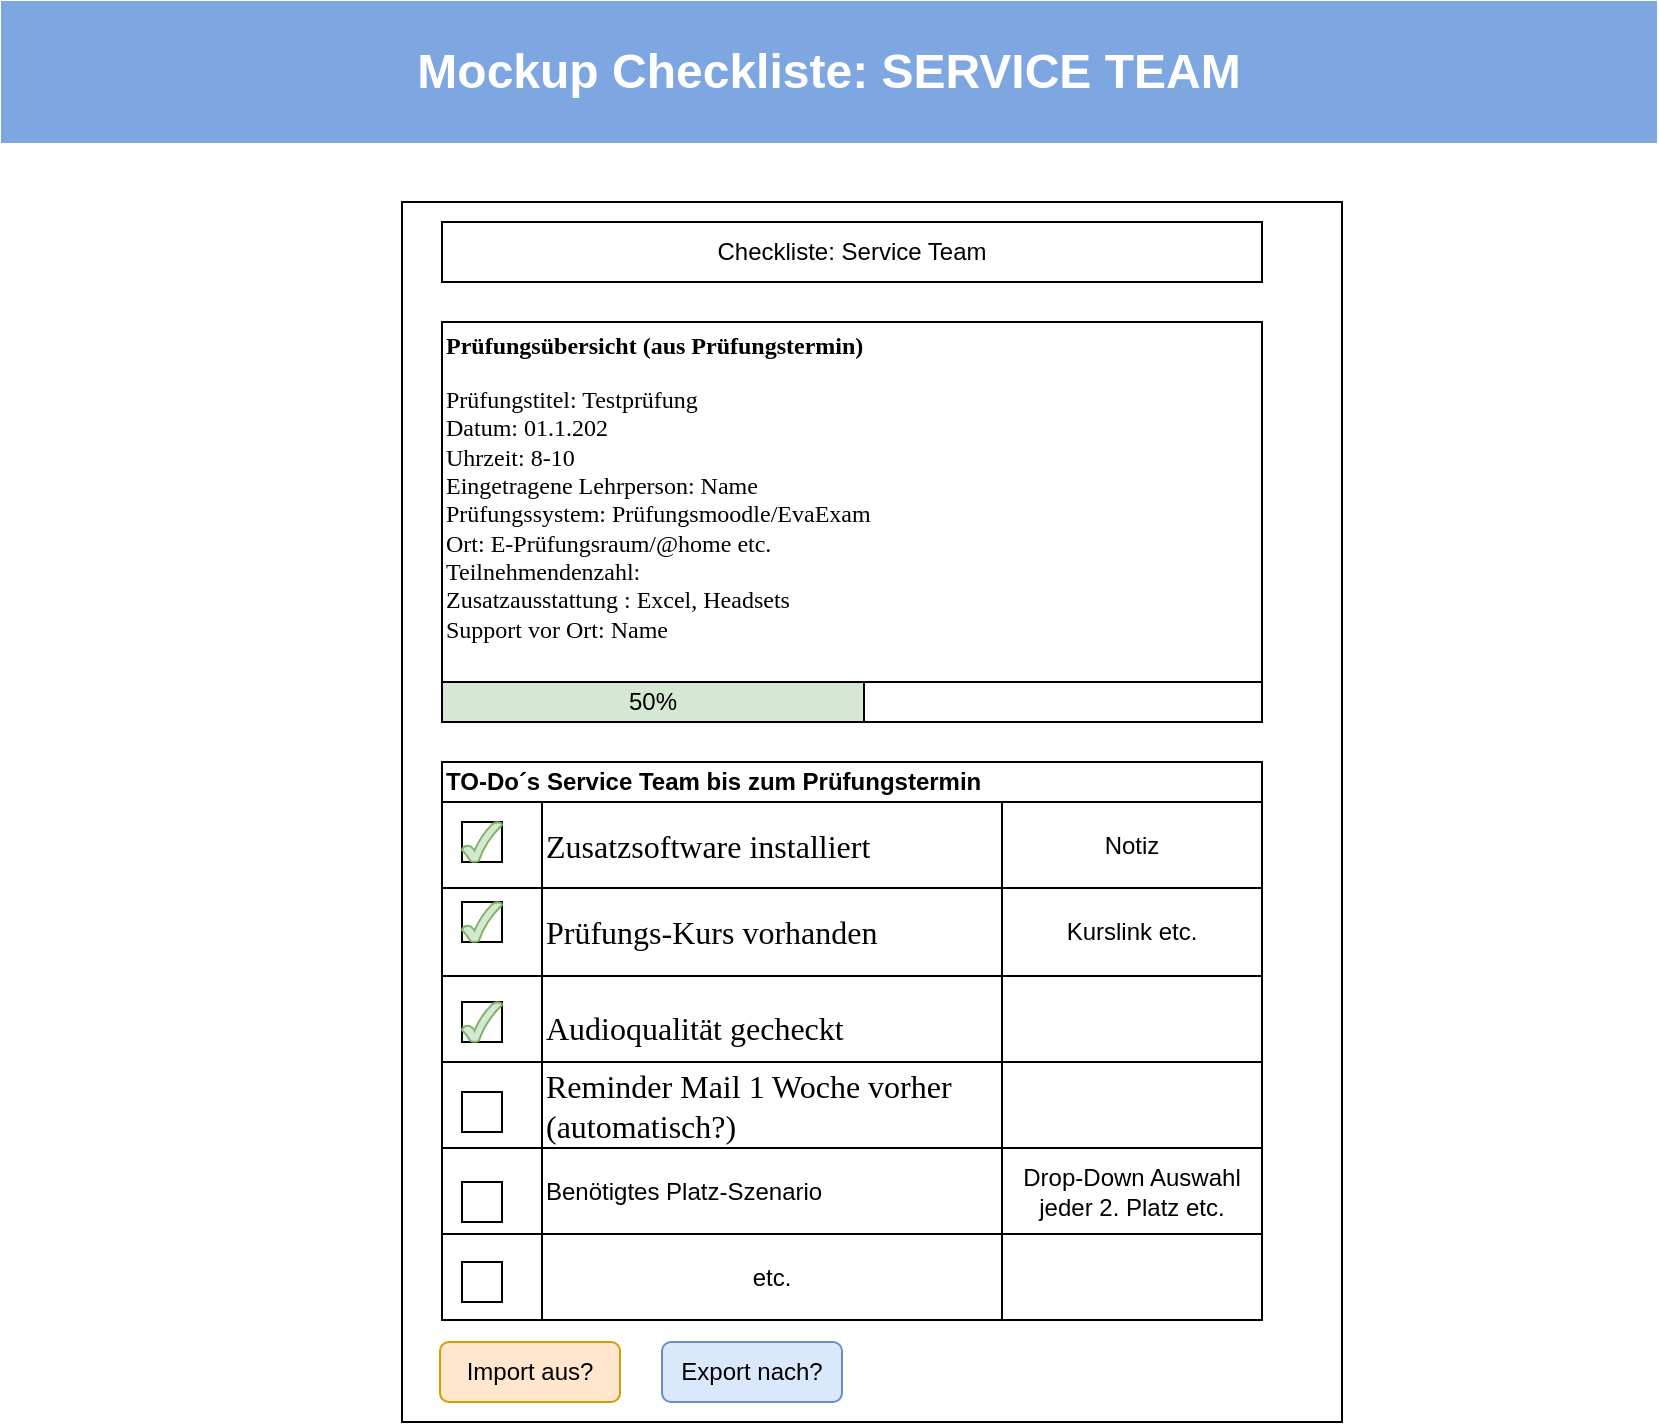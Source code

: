 <mxfile version="24.7.4">
  <diagram name="Seite-1" id="QePmAiiE0mgy76Y-YjiM">
    <mxGraphModel dx="1434" dy="772" grid="1" gridSize="10" guides="1" tooltips="1" connect="1" arrows="1" fold="1" page="1" pageScale="1" pageWidth="827" pageHeight="1169" math="0" shadow="0">
      <root>
        <mxCell id="0" />
        <mxCell id="1" parent="0" />
        <mxCell id="oy0ywMP4_1u3T_L_3BSF-1" value="&lt;font style=&quot;font-size: 24px;&quot; color=&quot;#ffffff&quot;&gt;&lt;b&gt;Mockup Checkliste: SERVICE TEAM&lt;/b&gt;&lt;/font&gt;" style="rounded=0;whiteSpace=wrap;html=1;fillColor=#7EA6E0;strokeColor=#7EA6E0;" parent="1" vertex="1">
          <mxGeometry y="20" width="827" height="70" as="geometry" />
        </mxCell>
        <mxCell id="zUiShujMp0SEYhunsbVT-1" value="" style="rounded=0;whiteSpace=wrap;html=1;" vertex="1" parent="1">
          <mxGeometry x="200" y="120" width="470" height="610" as="geometry" />
        </mxCell>
        <mxCell id="zUiShujMp0SEYhunsbVT-2" value="Checkliste: Service Team" style="rounded=0;whiteSpace=wrap;html=1;" vertex="1" parent="1">
          <mxGeometry x="220" y="130" width="410" height="30" as="geometry" />
        </mxCell>
        <mxCell id="zUiShujMp0SEYhunsbVT-3" value="&lt;p class=&quot;MsoNormal&quot;&gt;&lt;b style=&quot;mso-bidi-font-weight:normal&quot;&gt;&lt;font face=&quot;omEwTt3iOOV243laJ29D&quot;&gt;Prüfungsübersicht (aus Prüfungstermin)&lt;/font&gt;&lt;/b&gt;&lt;/p&gt;&lt;p class=&quot;MsoNormal&quot;&gt;&lt;font face=&quot;omEwTt3iOOV243laJ29D&quot;&gt;Prüfungstitel: Testprüfung&lt;br&gt;&lt;/font&gt;&lt;span style=&quot;font-family: omEwTt3iOOV243laJ29D; background-color: initial;&quot;&gt;Datum: 01.1.202&lt;br&gt;&lt;/span&gt;&lt;span style=&quot;font-family: omEwTt3iOOV243laJ29D; background-color: initial;&quot;&gt;Uhrzeit: 8-10&lt;br&gt;&lt;/span&gt;&lt;span style=&quot;font-family: omEwTt3iOOV243laJ29D; background-color: initial;&quot;&gt;Eingetragene Lehrperson: Name&lt;br&gt;&lt;/span&gt;&lt;span style=&quot;font-family: omEwTt3iOOV243laJ29D; background-color: initial;&quot;&gt;Prüfungssystem: Prüfungsmoodle/EvaExam&lt;br&gt;&lt;/span&gt;&lt;span style=&quot;font-family: omEwTt3iOOV243laJ29D; background-color: initial;&quot;&gt;Ort: E-Prüfungsraum/@home etc.&lt;br&gt;&lt;/span&gt;&lt;span style=&quot;background-color: initial; font-family: omEwTt3iOOV243laJ29D;&quot;&gt;Teilnehmendenzahl:&lt;br&gt;&lt;/span&gt;&lt;span style=&quot;background-color: initial; font-family: omEwTt3iOOV243laJ29D;&quot;&gt;Zusatzausstattung : Excel, Headsets&lt;br&gt;&lt;/span&gt;&lt;span style=&quot;background-color: initial; font-family: omEwTt3iOOV243laJ29D;&quot;&gt;Support vor Ort: Name&lt;/span&gt;&lt;/p&gt;&lt;div&gt;&lt;br&gt;&lt;/div&gt;" style="rounded=0;whiteSpace=wrap;html=1;align=left;" vertex="1" parent="1">
          <mxGeometry x="220" y="180" width="410" height="180" as="geometry" />
        </mxCell>
        <mxCell id="zUiShujMp0SEYhunsbVT-30" value="" style="shape=table;startSize=0;container=1;collapsible=0;childLayout=tableLayout;align=left;" vertex="1" parent="1">
          <mxGeometry x="220" y="420" width="410" height="259" as="geometry" />
        </mxCell>
        <mxCell id="zUiShujMp0SEYhunsbVT-31" value="" style="shape=tableRow;horizontal=0;startSize=0;swimlaneHead=0;swimlaneBody=0;strokeColor=inherit;top=0;left=0;bottom=0;right=0;collapsible=0;dropTarget=0;fillColor=none;points=[[0,0.5],[1,0.5]];portConstraint=eastwest;align=left;" vertex="1" parent="zUiShujMp0SEYhunsbVT-30">
          <mxGeometry width="410" height="43" as="geometry" />
        </mxCell>
        <mxCell id="zUiShujMp0SEYhunsbVT-32" value="" style="shape=partialRectangle;html=1;whiteSpace=wrap;connectable=0;strokeColor=inherit;overflow=hidden;fillColor=none;top=0;left=0;bottom=0;right=0;pointerEvents=1;" vertex="1" parent="zUiShujMp0SEYhunsbVT-31">
          <mxGeometry width="50" height="43" as="geometry">
            <mxRectangle width="50" height="43" as="alternateBounds" />
          </mxGeometry>
        </mxCell>
        <mxCell id="zUiShujMp0SEYhunsbVT-33" value="&lt;span style=&quot;font-size:12.0pt;font-family:Akkurat-Light;&lt;br/&gt;mso-fareast-font-family:&amp;quot;Times New Roman&amp;quot;;mso-fareast-theme-font:minor-fareast;&lt;br/&gt;mso-bidi-font-family:&amp;quot;Times New Roman&amp;quot;;mso-ansi-language:DE;mso-fareast-language:&lt;br/&gt;DE;mso-bidi-language:AR-SA&quot;&gt;Zusatzsoftware installiert&lt;/span&gt;" style="shape=partialRectangle;html=1;whiteSpace=wrap;connectable=0;strokeColor=inherit;overflow=hidden;fillColor=none;top=0;left=0;bottom=0;right=0;pointerEvents=1;align=left;" vertex="1" parent="zUiShujMp0SEYhunsbVT-31">
          <mxGeometry x="50" width="230" height="43" as="geometry">
            <mxRectangle width="230" height="43" as="alternateBounds" />
          </mxGeometry>
        </mxCell>
        <mxCell id="zUiShujMp0SEYhunsbVT-64" value="Notiz" style="shape=partialRectangle;html=1;whiteSpace=wrap;connectable=0;strokeColor=inherit;overflow=hidden;fillColor=none;top=0;left=0;bottom=0;right=0;pointerEvents=1;" vertex="1" parent="zUiShujMp0SEYhunsbVT-31">
          <mxGeometry x="280" width="130" height="43" as="geometry">
            <mxRectangle width="130" height="43" as="alternateBounds" />
          </mxGeometry>
        </mxCell>
        <mxCell id="zUiShujMp0SEYhunsbVT-34" value="" style="shape=tableRow;horizontal=0;startSize=0;swimlaneHead=0;swimlaneBody=0;strokeColor=inherit;top=0;left=0;bottom=0;right=0;collapsible=0;dropTarget=0;fillColor=none;points=[[0,0.5],[1,0.5]];portConstraint=eastwest;" vertex="1" parent="zUiShujMp0SEYhunsbVT-30">
          <mxGeometry y="43" width="410" height="44" as="geometry" />
        </mxCell>
        <mxCell id="zUiShujMp0SEYhunsbVT-35" value="" style="shape=partialRectangle;html=1;whiteSpace=wrap;connectable=0;strokeColor=inherit;overflow=hidden;fillColor=none;top=0;left=0;bottom=0;right=0;pointerEvents=1;" vertex="1" parent="zUiShujMp0SEYhunsbVT-34">
          <mxGeometry width="50" height="44" as="geometry">
            <mxRectangle width="50" height="44" as="alternateBounds" />
          </mxGeometry>
        </mxCell>
        <mxCell id="zUiShujMp0SEYhunsbVT-36" value="&lt;span style=&quot;font-size:12.0pt;font-family:Akkurat-Light;&lt;br/&gt;mso-fareast-font-family:&amp;quot;Times New Roman&amp;quot;;mso-fareast-theme-font:minor-fareast;&lt;br/&gt;mso-bidi-font-family:&amp;quot;Times New Roman&amp;quot;;mso-ansi-language:DE;mso-fareast-language:&lt;br/&gt;DE;mso-bidi-language:AR-SA&quot;&gt;Prüfungs-Kurs vorhanden&lt;/span&gt;" style="shape=partialRectangle;html=1;whiteSpace=wrap;connectable=0;strokeColor=inherit;overflow=hidden;fillColor=none;top=0;left=0;bottom=0;right=0;pointerEvents=1;align=left;" vertex="1" parent="zUiShujMp0SEYhunsbVT-34">
          <mxGeometry x="50" width="230" height="44" as="geometry">
            <mxRectangle width="230" height="44" as="alternateBounds" />
          </mxGeometry>
        </mxCell>
        <mxCell id="zUiShujMp0SEYhunsbVT-65" value="Kurslink etc." style="shape=partialRectangle;html=1;whiteSpace=wrap;connectable=0;strokeColor=inherit;overflow=hidden;fillColor=none;top=0;left=0;bottom=0;right=0;pointerEvents=1;" vertex="1" parent="zUiShujMp0SEYhunsbVT-34">
          <mxGeometry x="280" width="130" height="44" as="geometry">
            <mxRectangle width="130" height="44" as="alternateBounds" />
          </mxGeometry>
        </mxCell>
        <mxCell id="zUiShujMp0SEYhunsbVT-37" value="" style="shape=tableRow;horizontal=0;startSize=0;swimlaneHead=0;swimlaneBody=0;strokeColor=inherit;top=0;left=0;bottom=0;right=0;collapsible=0;dropTarget=0;fillColor=none;points=[[0,0.5],[1,0.5]];portConstraint=eastwest;" vertex="1" parent="zUiShujMp0SEYhunsbVT-30">
          <mxGeometry y="87" width="410" height="43" as="geometry" />
        </mxCell>
        <mxCell id="zUiShujMp0SEYhunsbVT-38" value="" style="shape=partialRectangle;html=1;whiteSpace=wrap;connectable=0;strokeColor=inherit;overflow=hidden;fillColor=none;top=0;left=0;bottom=0;right=0;pointerEvents=1;" vertex="1" parent="zUiShujMp0SEYhunsbVT-37">
          <mxGeometry width="50" height="43" as="geometry">
            <mxRectangle width="50" height="43" as="alternateBounds" />
          </mxGeometry>
        </mxCell>
        <mxCell id="zUiShujMp0SEYhunsbVT-39" value="&#xa;&lt;span style=&quot;font-size:12.0pt;font-family:Akkurat-Light;&#xa;mso-fareast-font-family:&amp;quot;Times New Roman&amp;quot;;mso-fareast-theme-font:minor-fareast;&#xa;mso-bidi-font-family:&amp;quot;Times New Roman&amp;quot;;mso-ansi-language:DE;mso-fareast-language:&#xa;DE;mso-bidi-language:AR-SA&quot;&gt;Audioqualität gecheckt &lt;/span&gt;&#xa;&#xa;&#xa;&#xa;" style="shape=partialRectangle;html=1;whiteSpace=wrap;connectable=0;strokeColor=inherit;overflow=hidden;fillColor=none;top=0;left=0;bottom=0;right=0;pointerEvents=1;align=left;" vertex="1" parent="zUiShujMp0SEYhunsbVT-37">
          <mxGeometry x="50" width="230" height="43" as="geometry">
            <mxRectangle width="230" height="43" as="alternateBounds" />
          </mxGeometry>
        </mxCell>
        <mxCell id="zUiShujMp0SEYhunsbVT-66" style="shape=partialRectangle;html=1;whiteSpace=wrap;connectable=0;strokeColor=inherit;overflow=hidden;fillColor=none;top=0;left=0;bottom=0;right=0;pointerEvents=1;" vertex="1" parent="zUiShujMp0SEYhunsbVT-37">
          <mxGeometry x="280" width="130" height="43" as="geometry">
            <mxRectangle width="130" height="43" as="alternateBounds" />
          </mxGeometry>
        </mxCell>
        <mxCell id="zUiShujMp0SEYhunsbVT-52" style="shape=tableRow;horizontal=0;startSize=0;swimlaneHead=0;swimlaneBody=0;strokeColor=inherit;top=0;left=0;bottom=0;right=0;collapsible=0;dropTarget=0;fillColor=none;points=[[0,0.5],[1,0.5]];portConstraint=eastwest;" vertex="1" parent="zUiShujMp0SEYhunsbVT-30">
          <mxGeometry y="130" width="410" height="43" as="geometry" />
        </mxCell>
        <mxCell id="zUiShujMp0SEYhunsbVT-53" style="shape=partialRectangle;html=1;whiteSpace=wrap;connectable=0;strokeColor=inherit;overflow=hidden;fillColor=none;top=0;left=0;bottom=0;right=0;pointerEvents=1;" vertex="1" parent="zUiShujMp0SEYhunsbVT-52">
          <mxGeometry width="50" height="43" as="geometry">
            <mxRectangle width="50" height="43" as="alternateBounds" />
          </mxGeometry>
        </mxCell>
        <mxCell id="zUiShujMp0SEYhunsbVT-54" value="&lt;span style=&quot;font-size:12.0pt;font-family:Akkurat-Light;&lt;br/&gt;mso-fareast-font-family:&amp;quot;Times New Roman&amp;quot;;mso-fareast-theme-font:minor-fareast;&lt;br/&gt;mso-bidi-font-family:&amp;quot;Times New Roman&amp;quot;;mso-ansi-language:DE;mso-fareast-language:&lt;br/&gt;DE;mso-bidi-language:AR-SA&quot;&gt;Reminder Mail 1 Woche vorher (automatisch?)&amp;nbsp;&lt;/span&gt;" style="shape=partialRectangle;html=1;whiteSpace=wrap;connectable=0;strokeColor=inherit;overflow=hidden;fillColor=none;top=0;left=0;bottom=0;right=0;pointerEvents=1;align=left;" vertex="1" parent="zUiShujMp0SEYhunsbVT-52">
          <mxGeometry x="50" width="230" height="43" as="geometry">
            <mxRectangle width="230" height="43" as="alternateBounds" />
          </mxGeometry>
        </mxCell>
        <mxCell id="zUiShujMp0SEYhunsbVT-67" style="shape=partialRectangle;html=1;whiteSpace=wrap;connectable=0;strokeColor=inherit;overflow=hidden;fillColor=none;top=0;left=0;bottom=0;right=0;pointerEvents=1;" vertex="1" parent="zUiShujMp0SEYhunsbVT-52">
          <mxGeometry x="280" width="130" height="43" as="geometry">
            <mxRectangle width="130" height="43" as="alternateBounds" />
          </mxGeometry>
        </mxCell>
        <mxCell id="zUiShujMp0SEYhunsbVT-49" style="shape=tableRow;horizontal=0;startSize=0;swimlaneHead=0;swimlaneBody=0;strokeColor=inherit;top=0;left=0;bottom=0;right=0;collapsible=0;dropTarget=0;fillColor=none;points=[[0,0.5],[1,0.5]];portConstraint=eastwest;" vertex="1" parent="zUiShujMp0SEYhunsbVT-30">
          <mxGeometry y="173" width="410" height="43" as="geometry" />
        </mxCell>
        <mxCell id="zUiShujMp0SEYhunsbVT-50" style="shape=partialRectangle;html=1;whiteSpace=wrap;connectable=0;strokeColor=inherit;overflow=hidden;fillColor=none;top=0;left=0;bottom=0;right=0;pointerEvents=1;" vertex="1" parent="zUiShujMp0SEYhunsbVT-49">
          <mxGeometry width="50" height="43" as="geometry">
            <mxRectangle width="50" height="43" as="alternateBounds" />
          </mxGeometry>
        </mxCell>
        <mxCell id="zUiShujMp0SEYhunsbVT-51" value="Benötigtes Platz-Szenario" style="shape=partialRectangle;html=1;whiteSpace=wrap;connectable=0;strokeColor=inherit;overflow=hidden;fillColor=none;top=0;left=0;bottom=0;right=0;pointerEvents=1;align=left;" vertex="1" parent="zUiShujMp0SEYhunsbVT-49">
          <mxGeometry x="50" width="230" height="43" as="geometry">
            <mxRectangle width="230" height="43" as="alternateBounds" />
          </mxGeometry>
        </mxCell>
        <mxCell id="zUiShujMp0SEYhunsbVT-68" value="Drop-Down Auswahl jeder 2. Platz etc." style="shape=partialRectangle;html=1;whiteSpace=wrap;connectable=0;strokeColor=inherit;overflow=hidden;fillColor=none;top=0;left=0;bottom=0;right=0;pointerEvents=1;" vertex="1" parent="zUiShujMp0SEYhunsbVT-49">
          <mxGeometry x="280" width="130" height="43" as="geometry">
            <mxRectangle width="130" height="43" as="alternateBounds" />
          </mxGeometry>
        </mxCell>
        <mxCell id="zUiShujMp0SEYhunsbVT-46" style="shape=tableRow;horizontal=0;startSize=0;swimlaneHead=0;swimlaneBody=0;strokeColor=inherit;top=0;left=0;bottom=0;right=0;collapsible=0;dropTarget=0;fillColor=none;points=[[0,0.5],[1,0.5]];portConstraint=eastwest;" vertex="1" parent="zUiShujMp0SEYhunsbVT-30">
          <mxGeometry y="216" width="410" height="43" as="geometry" />
        </mxCell>
        <mxCell id="zUiShujMp0SEYhunsbVT-47" style="shape=partialRectangle;html=1;whiteSpace=wrap;connectable=0;strokeColor=inherit;overflow=hidden;fillColor=none;top=0;left=0;bottom=0;right=0;pointerEvents=1;" vertex="1" parent="zUiShujMp0SEYhunsbVT-46">
          <mxGeometry width="50" height="43" as="geometry">
            <mxRectangle width="50" height="43" as="alternateBounds" />
          </mxGeometry>
        </mxCell>
        <mxCell id="zUiShujMp0SEYhunsbVT-48" value="etc." style="shape=partialRectangle;html=1;whiteSpace=wrap;connectable=0;strokeColor=inherit;overflow=hidden;fillColor=none;top=0;left=0;bottom=0;right=0;pointerEvents=1;" vertex="1" parent="zUiShujMp0SEYhunsbVT-46">
          <mxGeometry x="50" width="230" height="43" as="geometry">
            <mxRectangle width="230" height="43" as="alternateBounds" />
          </mxGeometry>
        </mxCell>
        <mxCell id="zUiShujMp0SEYhunsbVT-69" style="shape=partialRectangle;html=1;whiteSpace=wrap;connectable=0;strokeColor=inherit;overflow=hidden;fillColor=none;top=0;left=0;bottom=0;right=0;pointerEvents=1;" vertex="1" parent="zUiShujMp0SEYhunsbVT-46">
          <mxGeometry x="280" width="130" height="43" as="geometry">
            <mxRectangle width="130" height="43" as="alternateBounds" />
          </mxGeometry>
        </mxCell>
        <mxCell id="zUiShujMp0SEYhunsbVT-40" value="" style="rounded=0;whiteSpace=wrap;html=1;" vertex="1" parent="1">
          <mxGeometry x="220" y="360" width="410" height="20" as="geometry" />
        </mxCell>
        <mxCell id="zUiShujMp0SEYhunsbVT-41" value="50%" style="rounded=0;whiteSpace=wrap;html=1;strokeColor=default;fillColor=#D5E8D4;" vertex="1" parent="1">
          <mxGeometry x="220" y="360" width="211" height="20" as="geometry" />
        </mxCell>
        <mxCell id="zUiShujMp0SEYhunsbVT-42" value="" style="rounded=0;whiteSpace=wrap;html=1;" vertex="1" parent="1">
          <mxGeometry x="230" y="430" width="20" height="20" as="geometry" />
        </mxCell>
        <mxCell id="zUiShujMp0SEYhunsbVT-55" value="" style="verticalLabelPosition=bottom;verticalAlign=top;html=1;shape=mxgraph.basic.tick;fillColor=#d5e8d4;strokeColor=#82b366;" vertex="1" parent="1">
          <mxGeometry x="230" y="430" width="20" height="20" as="geometry" />
        </mxCell>
        <mxCell id="zUiShujMp0SEYhunsbVT-56" value="" style="rounded=0;whiteSpace=wrap;html=1;" vertex="1" parent="1">
          <mxGeometry x="230" y="470" width="20" height="20" as="geometry" />
        </mxCell>
        <mxCell id="zUiShujMp0SEYhunsbVT-59" value="" style="rounded=0;whiteSpace=wrap;html=1;" vertex="1" parent="1">
          <mxGeometry x="230" y="520" width="20" height="20" as="geometry" />
        </mxCell>
        <mxCell id="zUiShujMp0SEYhunsbVT-61" value="" style="rounded=0;whiteSpace=wrap;html=1;" vertex="1" parent="1">
          <mxGeometry x="230" y="565" width="20" height="20" as="geometry" />
        </mxCell>
        <mxCell id="zUiShujMp0SEYhunsbVT-62" value="" style="rounded=0;whiteSpace=wrap;html=1;" vertex="1" parent="1">
          <mxGeometry x="230" y="610" width="20" height="20" as="geometry" />
        </mxCell>
        <mxCell id="zUiShujMp0SEYhunsbVT-63" value="" style="rounded=0;whiteSpace=wrap;html=1;" vertex="1" parent="1">
          <mxGeometry x="230" y="650" width="20" height="20" as="geometry" />
        </mxCell>
        <mxCell id="zUiShujMp0SEYhunsbVT-70" value="" style="verticalLabelPosition=bottom;verticalAlign=top;html=1;shape=mxgraph.basic.tick;fillColor=#d5e8d4;strokeColor=#82b366;" vertex="1" parent="1">
          <mxGeometry x="230" y="470" width="20" height="20" as="geometry" />
        </mxCell>
        <mxCell id="zUiShujMp0SEYhunsbVT-71" value="" style="verticalLabelPosition=bottom;verticalAlign=top;html=1;shape=mxgraph.basic.tick;fillColor=#d5e8d4;strokeColor=#82b366;" vertex="1" parent="1">
          <mxGeometry x="230" y="520" width="20" height="20" as="geometry" />
        </mxCell>
        <mxCell id="zUiShujMp0SEYhunsbVT-73" value="Export nach?" style="rounded=1;whiteSpace=wrap;html=1;fillColor=#dae8fc;strokeColor=#6c8ebf;" vertex="1" parent="1">
          <mxGeometry x="330" y="690" width="90" height="30" as="geometry" />
        </mxCell>
        <mxCell id="zUiShujMp0SEYhunsbVT-74" value="Import aus?" style="rounded=1;whiteSpace=wrap;html=1;fillColor=#ffe6cc;strokeColor=#d79b00;" vertex="1" parent="1">
          <mxGeometry x="219" y="690" width="90" height="30" as="geometry" />
        </mxCell>
        <mxCell id="zUiShujMp0SEYhunsbVT-75" value="&lt;b&gt;TO-Do´s Service Team bis zum Prüfungstermin&lt;/b&gt;" style="rounded=0;whiteSpace=wrap;html=1;align=left;" vertex="1" parent="1">
          <mxGeometry x="220" y="400" width="410" height="20" as="geometry" />
        </mxCell>
      </root>
    </mxGraphModel>
  </diagram>
</mxfile>
